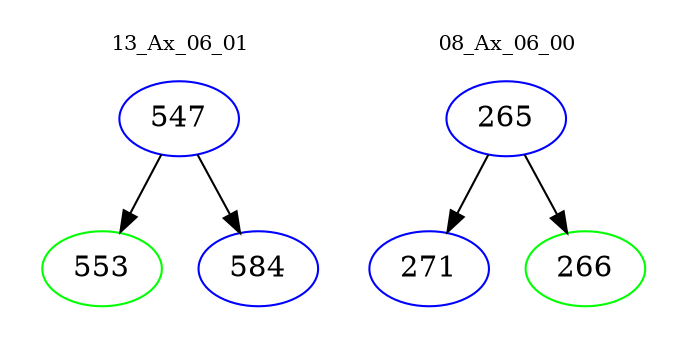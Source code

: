 digraph{
subgraph cluster_0 {
color = white
label = "13_Ax_06_01";
fontsize=10;
T0_547 [label="547", color="blue"]
T0_547 -> T0_553 [color="black"]
T0_553 [label="553", color="green"]
T0_547 -> T0_584 [color="black"]
T0_584 [label="584", color="blue"]
}
subgraph cluster_1 {
color = white
label = "08_Ax_06_00";
fontsize=10;
T1_265 [label="265", color="blue"]
T1_265 -> T1_271 [color="black"]
T1_271 [label="271", color="blue"]
T1_265 -> T1_266 [color="black"]
T1_266 [label="266", color="green"]
}
}
